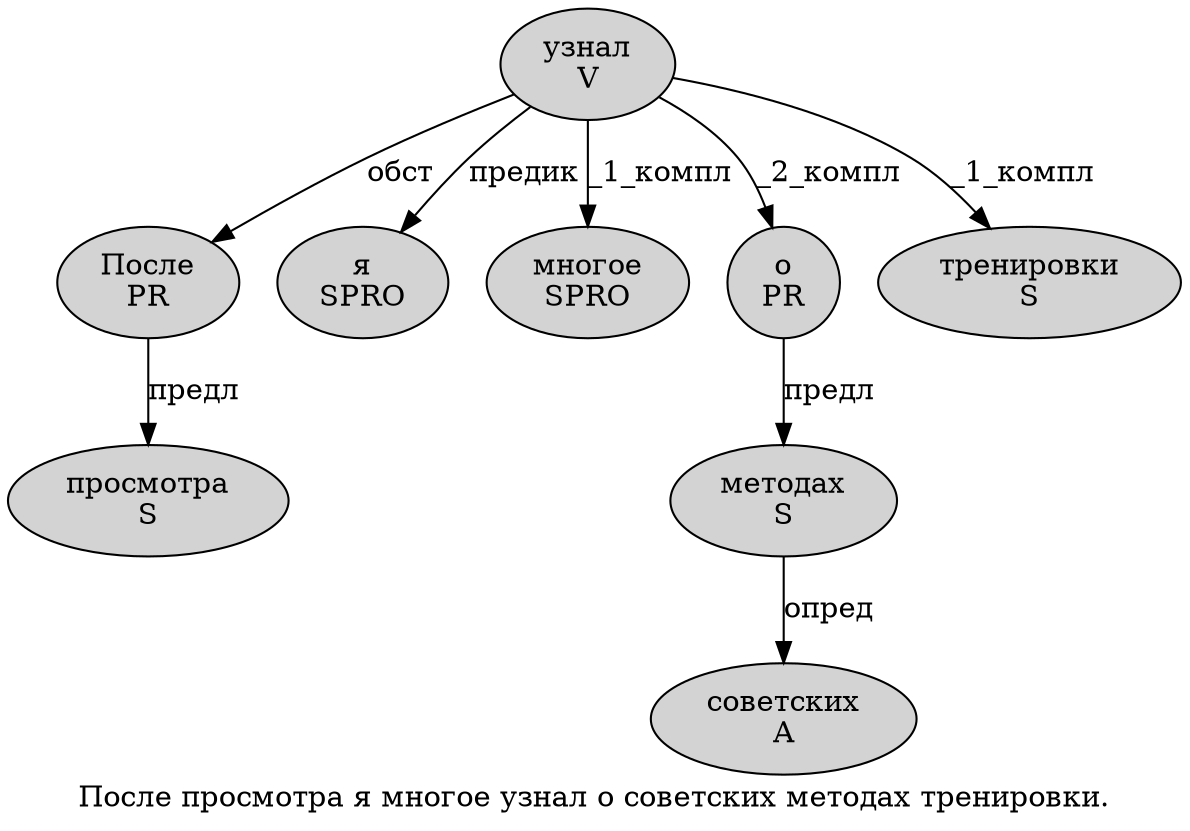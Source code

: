 digraph SENTENCE_3330 {
	graph [label="После просмотра я многое узнал о советских методах тренировки."]
	node [style=filled]
		0 [label="После
PR" color="" fillcolor=lightgray penwidth=1 shape=ellipse]
		1 [label="просмотра
S" color="" fillcolor=lightgray penwidth=1 shape=ellipse]
		2 [label="я
SPRO" color="" fillcolor=lightgray penwidth=1 shape=ellipse]
		3 [label="многое
SPRO" color="" fillcolor=lightgray penwidth=1 shape=ellipse]
		4 [label="узнал
V" color="" fillcolor=lightgray penwidth=1 shape=ellipse]
		5 [label="о
PR" color="" fillcolor=lightgray penwidth=1 shape=ellipse]
		6 [label="советских
A" color="" fillcolor=lightgray penwidth=1 shape=ellipse]
		7 [label="методах
S" color="" fillcolor=lightgray penwidth=1 shape=ellipse]
		8 [label="тренировки
S" color="" fillcolor=lightgray penwidth=1 shape=ellipse]
			7 -> 6 [label="опред"]
			5 -> 7 [label="предл"]
			0 -> 1 [label="предл"]
			4 -> 0 [label="обст"]
			4 -> 2 [label="предик"]
			4 -> 3 [label="_1_компл"]
			4 -> 5 [label="_2_компл"]
			4 -> 8 [label="_1_компл"]
}